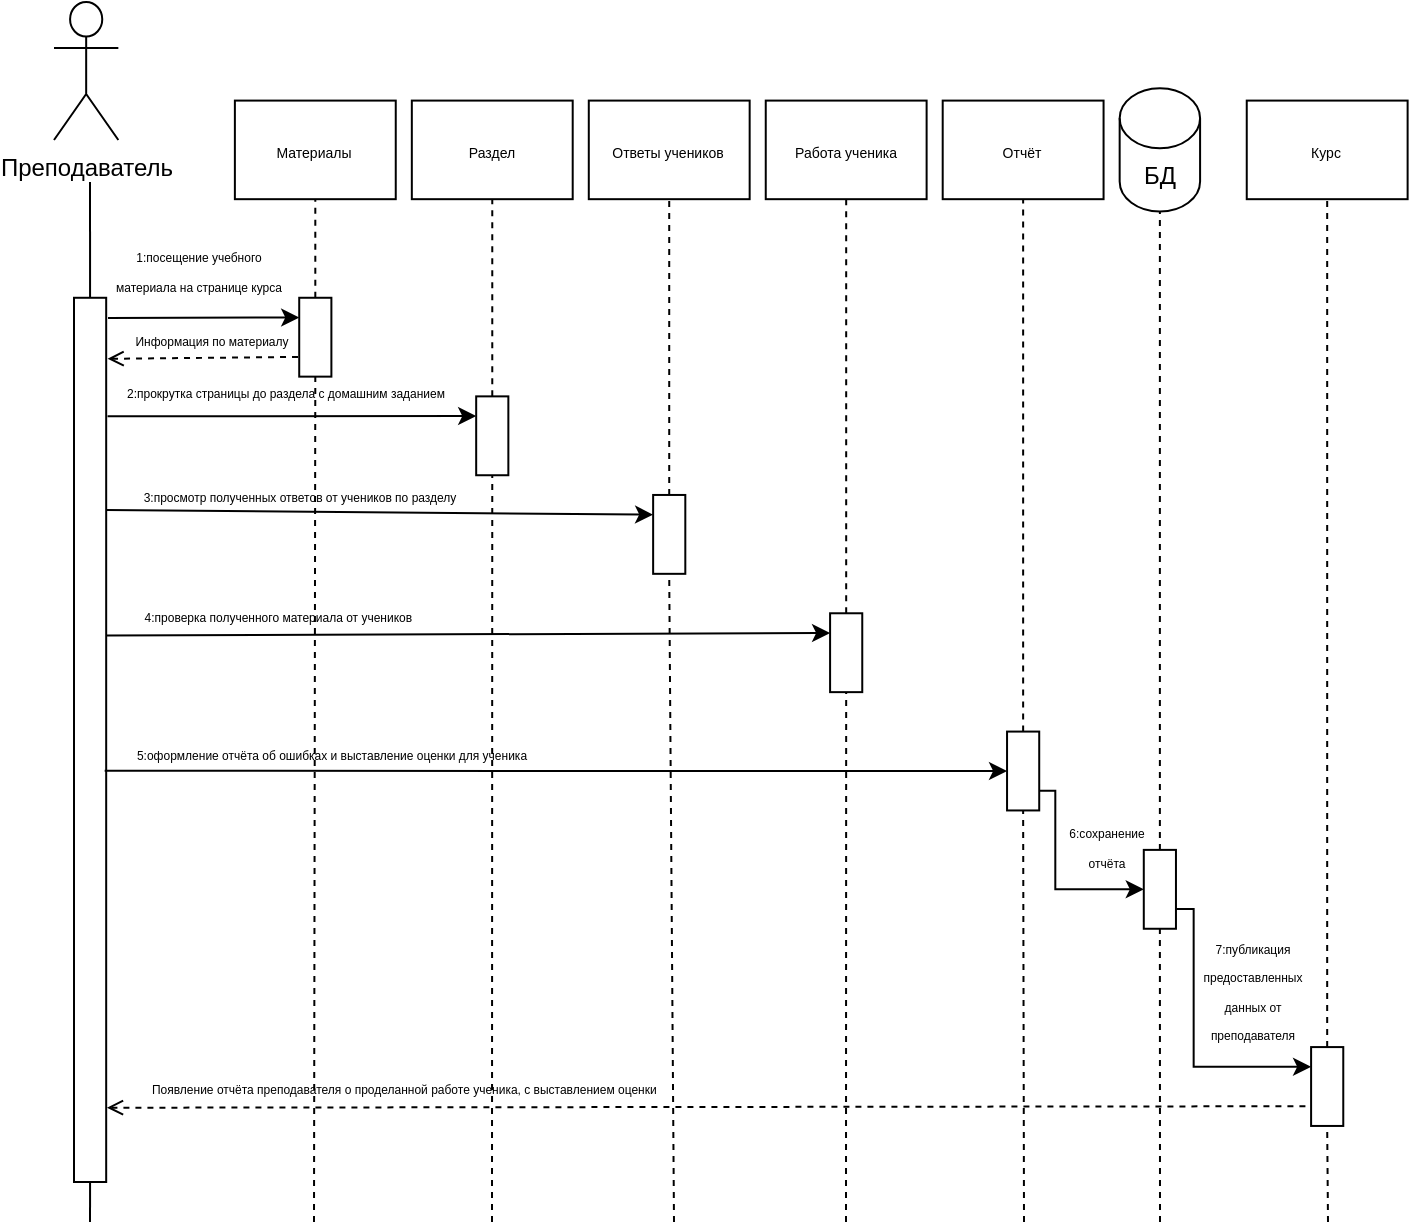 <mxfile version="24.5.3" type="device">
  <diagram id="C5RBs43oDa-KdzZeNtuy" name="Page-1">
    <mxGraphModel dx="1480" dy="877" grid="0" gridSize="10" guides="1" tooltips="1" connect="1" arrows="1" fold="1" page="1" pageScale="1" pageWidth="827" pageHeight="1169" math="0" shadow="0">
      <root>
        <mxCell id="WIyWlLk6GJQsqaUBKTNV-0" />
        <mxCell id="WIyWlLk6GJQsqaUBKTNV-1" parent="WIyWlLk6GJQsqaUBKTNV-0" />
        <mxCell id="eAaCvKDAToZLjLwzJ1Pt-2" value="" style="rounded=0;whiteSpace=wrap;html=1;container=0;" parent="WIyWlLk6GJQsqaUBKTNV-1" vertex="1">
          <mxGeometry x="99" y="249.89" width="16.09" height="442.11" as="geometry" />
        </mxCell>
        <mxCell id="eAaCvKDAToZLjLwzJ1Pt-8" value="" style="endArrow=classic;html=1;rounded=0;entryX=0;entryY=0.25;entryDx=0;entryDy=0;" parent="WIyWlLk6GJQsqaUBKTNV-1" target="eAaCvKDAToZLjLwzJ1Pt-6" edge="1">
          <mxGeometry width="50" height="50" relative="1" as="geometry">
            <mxPoint x="116" y="260" as="sourcePoint" />
            <mxPoint x="249.652" y="230.169" as="targetPoint" />
          </mxGeometry>
        </mxCell>
        <mxCell id="eAaCvKDAToZLjLwzJ1Pt-9" value="" style="endArrow=none;dashed=1;html=1;rounded=0;entryX=0;entryY=0.75;entryDx=0;entryDy=0;endFill=0;startArrow=open;startFill=0;exitX=1.043;exitY=0.069;exitDx=0;exitDy=0;exitPerimeter=0;" parent="WIyWlLk6GJQsqaUBKTNV-1" source="eAaCvKDAToZLjLwzJ1Pt-2" target="eAaCvKDAToZLjLwzJ1Pt-6" edge="1">
          <mxGeometry width="50" height="50" relative="1" as="geometry">
            <mxPoint x="116" y="282" as="sourcePoint" />
            <mxPoint x="249.652" y="230.169" as="targetPoint" />
          </mxGeometry>
        </mxCell>
        <mxCell id="eAaCvKDAToZLjLwzJ1Pt-25" value="" style="endArrow=classic;html=1;rounded=0;exitX=0.994;exitY=0.24;exitDx=0;exitDy=0;exitPerimeter=0;entryX=0;entryY=0.25;entryDx=0;entryDy=0;" parent="WIyWlLk6GJQsqaUBKTNV-1" source="eAaCvKDAToZLjLwzJ1Pt-2" target="eAaCvKDAToZLjLwzJ1Pt-24" edge="1">
          <mxGeometry width="50" height="50" relative="1" as="geometry">
            <mxPoint x="241.609" y="308.549" as="sourcePoint" />
            <mxPoint x="313.196" y="309.535" as="targetPoint" />
          </mxGeometry>
        </mxCell>
        <mxCell id="eAaCvKDAToZLjLwzJ1Pt-31" value="" style="endArrow=classic;html=1;rounded=0;entryX=0;entryY=0.25;entryDx=0;entryDy=0;exitX=1.004;exitY=0.382;exitDx=0;exitDy=0;exitPerimeter=0;" parent="WIyWlLk6GJQsqaUBKTNV-1" source="eAaCvKDAToZLjLwzJ1Pt-2" target="eAaCvKDAToZLjLwzJ1Pt-30" edge="1">
          <mxGeometry width="50" height="50" relative="1" as="geometry">
            <mxPoint x="241.609" y="417.493" as="sourcePoint" />
            <mxPoint x="401.674" y="309.535" as="targetPoint" />
          </mxGeometry>
        </mxCell>
        <mxCell id="eAaCvKDAToZLjLwzJ1Pt-38" value="" style="endArrow=classic;html=1;rounded=0;entryX=0;entryY=0.5;entryDx=0;entryDy=0;exitX=0.953;exitY=0.535;exitDx=0;exitDy=0;exitPerimeter=0;" parent="WIyWlLk6GJQsqaUBKTNV-1" source="eAaCvKDAToZLjLwzJ1Pt-2" target="eAaCvKDAToZLjLwzJ1Pt-39" edge="1">
          <mxGeometry width="50" height="50" relative="1" as="geometry">
            <mxPoint x="241.609" y="417.493" as="sourcePoint" />
            <mxPoint x="579.435" y="417.493" as="targetPoint" />
          </mxGeometry>
        </mxCell>
        <mxCell id="eAaCvKDAToZLjLwzJ1Pt-52" value="" style="endArrow=none;dashed=1;html=1;rounded=0;entryX=0;entryY=0.75;entryDx=0;entryDy=0;endFill=0;startArrow=open;startFill=0;exitX=1.024;exitY=0.916;exitDx=0;exitDy=0;exitPerimeter=0;" parent="WIyWlLk6GJQsqaUBKTNV-1" source="eAaCvKDAToZLjLwzJ1Pt-2" edge="1">
          <mxGeometry width="50" height="50" relative="1" as="geometry">
            <mxPoint x="115" y="585" as="sourcePoint" />
            <mxPoint x="717.547" y="654.113" as="targetPoint" />
          </mxGeometry>
        </mxCell>
        <mxCell id="eAaCvKDAToZLjLwzJ1Pt-1" value="" style="endArrow=none;html=1;rounded=0;entryX=0.5;entryY=0;entryDx=0;entryDy=0;" parent="WIyWlLk6GJQsqaUBKTNV-1" target="eAaCvKDAToZLjLwzJ1Pt-2" edge="1">
          <mxGeometry width="50" height="50" relative="1" as="geometry">
            <mxPoint x="107" y="192" as="sourcePoint" />
            <mxPoint x="79.0" y="441.599" as="targetPoint" />
          </mxGeometry>
        </mxCell>
        <mxCell id="eAaCvKDAToZLjLwzJ1Pt-0" value="&lt;div&gt;Преподаватель&lt;/div&gt;" style="shape=umlActor;verticalLabelPosition=bottom;verticalAlign=top;html=1;outlineConnect=0;container=0;" parent="WIyWlLk6GJQsqaUBKTNV-1" vertex="1">
          <mxGeometry x="89" y="102" width="32.174" height="69.014" as="geometry" />
        </mxCell>
        <mxCell id="eAaCvKDAToZLjLwzJ1Pt-18" value="" style="endArrow=classic;html=1;rounded=0;exitX=1.043;exitY=0.134;exitDx=0;exitDy=0;exitPerimeter=0;entryX=0;entryY=0.25;entryDx=0;entryDy=0;" parent="WIyWlLk6GJQsqaUBKTNV-1" source="eAaCvKDAToZLjLwzJ1Pt-2" target="eAaCvKDAToZLjLwzJ1Pt-15" edge="1">
          <mxGeometry width="50" height="50" relative="1" as="geometry">
            <mxPoint x="139.22" y="308.549" as="sourcePoint" />
            <mxPoint x="210.807" y="309.535" as="targetPoint" />
          </mxGeometry>
        </mxCell>
        <mxCell id="eAaCvKDAToZLjLwzJ1Pt-3" value="" style="endArrow=none;html=1;rounded=0;entryX=0.5;entryY=1;entryDx=0;entryDy=0;" parent="WIyWlLk6GJQsqaUBKTNV-1" target="eAaCvKDAToZLjLwzJ1Pt-2" edge="1">
          <mxGeometry width="50" height="50" relative="1" as="geometry">
            <mxPoint x="107" y="712" as="sourcePoint" />
            <mxPoint x="316.177" y="1127.352" as="targetPoint" />
          </mxGeometry>
        </mxCell>
        <mxCell id="eAaCvKDAToZLjLwzJ1Pt-4" value="&lt;span style=&quot;font-size: 7px;&quot;&gt;Материалы&lt;/span&gt;" style="rounded=0;whiteSpace=wrap;html=1;container=0;" parent="WIyWlLk6GJQsqaUBKTNV-1" vertex="1">
          <mxGeometry x="179.438" y="151.296" width="80.435" height="49.296" as="geometry" />
        </mxCell>
        <mxCell id="eAaCvKDAToZLjLwzJ1Pt-5" value="" style="endArrow=none;dashed=1;html=1;rounded=0;entryX=0.5;entryY=1;entryDx=0;entryDy=0;" parent="WIyWlLk6GJQsqaUBKTNV-1" source="eAaCvKDAToZLjLwzJ1Pt-6" target="eAaCvKDAToZLjLwzJ1Pt-4" edge="1">
          <mxGeometry width="50" height="50" relative="1" as="geometry">
            <mxPoint x="227.699" y="999.709" as="sourcePoint" />
            <mxPoint x="356.394" y="249.887" as="targetPoint" />
          </mxGeometry>
        </mxCell>
        <mxCell id="eAaCvKDAToZLjLwzJ1Pt-6" value="" style="rounded=0;whiteSpace=wrap;html=1;container=0;" parent="WIyWlLk6GJQsqaUBKTNV-1" vertex="1">
          <mxGeometry x="211.612" y="249.887" width="16.087" height="39.437" as="geometry" />
        </mxCell>
        <mxCell id="eAaCvKDAToZLjLwzJ1Pt-10" value="&lt;font style=&quot;font-size: 6px;&quot;&gt;Информация по материалу&lt;/font&gt;" style="text;html=1;align=center;verticalAlign=middle;whiteSpace=wrap;rounded=0;container=0;" parent="WIyWlLk6GJQsqaUBKTNV-1" vertex="1">
          <mxGeometry x="127.59" y="262" width="80" height="15.22" as="geometry" />
        </mxCell>
        <mxCell id="eAaCvKDAToZLjLwzJ1Pt-11" value="&lt;font style=&quot;font-size: 6px;&quot;&gt;1:посещение учебного материала на странице курса&lt;/font&gt;" style="text;html=1;align=center;verticalAlign=middle;whiteSpace=wrap;rounded=0;container=0;" parent="WIyWlLk6GJQsqaUBKTNV-1" vertex="1">
          <mxGeometry x="115.09" y="220.31" width="92.5" height="29.58" as="geometry" />
        </mxCell>
        <mxCell id="eAaCvKDAToZLjLwzJ1Pt-12" value="&lt;font style=&quot;font-size: 7px;&quot;&gt;Раздел&lt;/font&gt;" style="rounded=0;whiteSpace=wrap;html=1;container=0;" parent="WIyWlLk6GJQsqaUBKTNV-1" vertex="1">
          <mxGeometry x="267.916" y="151.296" width="80.435" height="49.296" as="geometry" />
        </mxCell>
        <mxCell id="eAaCvKDAToZLjLwzJ1Pt-13" value="" style="endArrow=none;dashed=1;html=1;rounded=0;entryX=0.5;entryY=1;entryDx=0;entryDy=0;" parent="WIyWlLk6GJQsqaUBKTNV-1" source="eAaCvKDAToZLjLwzJ1Pt-15" target="eAaCvKDAToZLjLwzJ1Pt-12" edge="1">
          <mxGeometry width="50" height="50" relative="1" as="geometry">
            <mxPoint x="340.307" y="999.709" as="sourcePoint" />
            <mxPoint x="469.003" y="249.887" as="targetPoint" />
          </mxGeometry>
        </mxCell>
        <mxCell id="eAaCvKDAToZLjLwzJ1Pt-14" value="" style="endArrow=none;dashed=1;html=1;rounded=0;entryX=0.5;entryY=1;entryDx=0;entryDy=0;" parent="WIyWlLk6GJQsqaUBKTNV-1" target="eAaCvKDAToZLjLwzJ1Pt-15" edge="1">
          <mxGeometry width="50" height="50" relative="1" as="geometry">
            <mxPoint x="308" y="712" as="sourcePoint" />
            <mxPoint x="340.307" y="200.592" as="targetPoint" />
          </mxGeometry>
        </mxCell>
        <mxCell id="eAaCvKDAToZLjLwzJ1Pt-15" value="" style="rounded=0;whiteSpace=wrap;html=1;container=0;" parent="WIyWlLk6GJQsqaUBKTNV-1" vertex="1">
          <mxGeometry x="300.09" y="299.183" width="16.087" height="39.437" as="geometry" />
        </mxCell>
        <mxCell id="eAaCvKDAToZLjLwzJ1Pt-21" value="&lt;span style=&quot;font-size: 7px;&quot;&gt;Ответы учеников&lt;/span&gt;" style="rounded=0;whiteSpace=wrap;html=1;container=0;" parent="WIyWlLk6GJQsqaUBKTNV-1" vertex="1">
          <mxGeometry x="356.394" y="151.296" width="80.435" height="49.296" as="geometry" />
        </mxCell>
        <mxCell id="eAaCvKDAToZLjLwzJ1Pt-22" value="" style="endArrow=none;dashed=1;html=1;rounded=0;entryX=0.5;entryY=1;entryDx=0;entryDy=0;" parent="WIyWlLk6GJQsqaUBKTNV-1" source="eAaCvKDAToZLjLwzJ1Pt-24" target="eAaCvKDAToZLjLwzJ1Pt-21" edge="1">
          <mxGeometry width="50" height="50" relative="1" as="geometry">
            <mxPoint x="428.786" y="999.709" as="sourcePoint" />
            <mxPoint x="557.481" y="249.887" as="targetPoint" />
          </mxGeometry>
        </mxCell>
        <mxCell id="eAaCvKDAToZLjLwzJ1Pt-23" value="" style="endArrow=none;dashed=1;html=1;rounded=0;entryX=0.5;entryY=1;entryDx=0;entryDy=0;" parent="WIyWlLk6GJQsqaUBKTNV-1" target="eAaCvKDAToZLjLwzJ1Pt-24" edge="1">
          <mxGeometry width="50" height="50" relative="1" as="geometry">
            <mxPoint x="399" y="712" as="sourcePoint" />
            <mxPoint x="428.786" y="200.592" as="targetPoint" />
          </mxGeometry>
        </mxCell>
        <mxCell id="eAaCvKDAToZLjLwzJ1Pt-24" value="" style="rounded=0;whiteSpace=wrap;html=1;container=0;" parent="WIyWlLk6GJQsqaUBKTNV-1" vertex="1">
          <mxGeometry x="388.568" y="348.479" width="16.087" height="39.437" as="geometry" />
        </mxCell>
        <mxCell id="eAaCvKDAToZLjLwzJ1Pt-26" value="&lt;font style=&quot;font-size: 6px;&quot;&gt;4:проверка полученного материала от учеников&amp;nbsp;&lt;/font&gt;" style="text;html=1;align=center;verticalAlign=middle;whiteSpace=wrap;rounded=0;container=0;" parent="WIyWlLk6GJQsqaUBKTNV-1" vertex="1">
          <mxGeometry x="127.59" y="397.77" width="147.83" height="19.72" as="geometry" />
        </mxCell>
        <mxCell id="eAaCvKDAToZLjLwzJ1Pt-27" value="&lt;font style=&quot;font-size: 7px;&quot;&gt;Работа ученика&lt;/font&gt;" style="rounded=0;whiteSpace=wrap;html=1;container=0;" parent="WIyWlLk6GJQsqaUBKTNV-1" vertex="1">
          <mxGeometry x="444.873" y="151.296" width="80.435" height="49.296" as="geometry" />
        </mxCell>
        <mxCell id="eAaCvKDAToZLjLwzJ1Pt-28" value="" style="endArrow=none;dashed=1;html=1;rounded=0;entryX=0.5;entryY=1;entryDx=0;entryDy=0;" parent="WIyWlLk6GJQsqaUBKTNV-1" source="eAaCvKDAToZLjLwzJ1Pt-30" target="eAaCvKDAToZLjLwzJ1Pt-27" edge="1">
          <mxGeometry width="50" height="50" relative="1" as="geometry">
            <mxPoint x="517.264" y="999.709" as="sourcePoint" />
            <mxPoint x="645.96" y="249.887" as="targetPoint" />
          </mxGeometry>
        </mxCell>
        <mxCell id="eAaCvKDAToZLjLwzJ1Pt-29" value="" style="endArrow=none;dashed=1;html=1;rounded=0;entryX=0.5;entryY=1;entryDx=0;entryDy=0;" parent="WIyWlLk6GJQsqaUBKTNV-1" target="eAaCvKDAToZLjLwzJ1Pt-30" edge="1">
          <mxGeometry width="50" height="50" relative="1" as="geometry">
            <mxPoint x="485" y="712" as="sourcePoint" />
            <mxPoint x="517.264" y="200.592" as="targetPoint" />
          </mxGeometry>
        </mxCell>
        <mxCell id="eAaCvKDAToZLjLwzJ1Pt-30" value="" style="rounded=0;whiteSpace=wrap;html=1;container=0;" parent="WIyWlLk6GJQsqaUBKTNV-1" vertex="1">
          <mxGeometry x="477.047" y="407.634" width="16.087" height="39.437" as="geometry" />
        </mxCell>
        <mxCell id="eAaCvKDAToZLjLwzJ1Pt-32" value="&lt;font style=&quot;font-size: 6px;&quot;&gt;3:просмотр полученных ответов от учеников по разделу&lt;/font&gt;" style="text;html=1;align=center;verticalAlign=middle;whiteSpace=wrap;rounded=0;container=0;" parent="WIyWlLk6GJQsqaUBKTNV-1" vertex="1">
          <mxGeometry x="127.59" y="338.62" width="167.5" height="19.72" as="geometry" />
        </mxCell>
        <mxCell id="eAaCvKDAToZLjLwzJ1Pt-35" value="&lt;font style=&quot;font-size: 7px;&quot;&gt;Отчёт&lt;/font&gt;" style="rounded=0;whiteSpace=wrap;html=1;container=0;" parent="WIyWlLk6GJQsqaUBKTNV-1" vertex="1">
          <mxGeometry x="533.351" y="151.296" width="80.435" height="49.296" as="geometry" />
        </mxCell>
        <mxCell id="eAaCvKDAToZLjLwzJ1Pt-36" value="" style="endArrow=none;dashed=1;html=1;rounded=0;entryX=0.5;entryY=1;entryDx=0;entryDy=0;exitX=0.5;exitY=0;exitDx=0;exitDy=0;" parent="WIyWlLk6GJQsqaUBKTNV-1" source="eAaCvKDAToZLjLwzJ1Pt-39" target="eAaCvKDAToZLjLwzJ1Pt-35" edge="1">
          <mxGeometry width="50" height="50" relative="1" as="geometry">
            <mxPoint x="573.568" y="407.634" as="sourcePoint" />
            <mxPoint x="734.438" y="249.887" as="targetPoint" />
          </mxGeometry>
        </mxCell>
        <mxCell id="eAaCvKDAToZLjLwzJ1Pt-37" value="" style="endArrow=none;dashed=1;html=1;rounded=0;entryX=0.5;entryY=1;entryDx=0;entryDy=0;" parent="WIyWlLk6GJQsqaUBKTNV-1" target="eAaCvKDAToZLjLwzJ1Pt-39" edge="1">
          <mxGeometry width="50" height="50" relative="1" as="geometry">
            <mxPoint x="574" y="712" as="sourcePoint" />
            <mxPoint x="573.568" y="447.07" as="targetPoint" />
          </mxGeometry>
        </mxCell>
        <mxCell id="eAaCvKDAToZLjLwzJ1Pt-39" value="" style="rounded=0;whiteSpace=wrap;html=1;container=0;" parent="WIyWlLk6GJQsqaUBKTNV-1" vertex="1">
          <mxGeometry x="565.525" y="466.789" width="16.087" height="39.437" as="geometry" />
        </mxCell>
        <mxCell id="eAaCvKDAToZLjLwzJ1Pt-41" value="&lt;font style=&quot;font-size: 6px;&quot;&gt;5:оформление отчёта об ошибках и выставление оценки для ученика&lt;/font&gt;" style="text;html=1;align=center;verticalAlign=middle;whiteSpace=wrap;rounded=0;container=0;" parent="WIyWlLk6GJQsqaUBKTNV-1" vertex="1">
          <mxGeometry x="127.59" y="466.79" width="200" height="19.72" as="geometry" />
        </mxCell>
        <mxCell id="eAaCvKDAToZLjLwzJ1Pt-49" value="" style="endArrow=classic;html=1;rounded=0;exitX=1;exitY=0.75;exitDx=0;exitDy=0;entryX=0;entryY=0.5;entryDx=0;entryDy=0;" parent="WIyWlLk6GJQsqaUBKTNV-1" source="eAaCvKDAToZLjLwzJ1Pt-39" target="eAaCvKDAToZLjLwzJ1Pt-57" edge="1">
          <mxGeometry width="50" height="50" relative="1" as="geometry">
            <mxPoint x="227.699" y="485.521" as="sourcePoint" />
            <mxPoint x="645.96" y="555.521" as="targetPoint" />
            <Array as="points">
              <mxPoint x="589.655" y="496.366" />
              <mxPoint x="589.655" y="545.662" />
            </Array>
          </mxGeometry>
        </mxCell>
        <mxCell id="eAaCvKDAToZLjLwzJ1Pt-51" value="&lt;font style=&quot;font-size: 6px;&quot;&gt;7:публикация предоставленных данных от преподавателя&lt;/font&gt;" style="text;html=1;align=center;verticalAlign=middle;whiteSpace=wrap;rounded=0;container=0;" parent="WIyWlLk6GJQsqaUBKTNV-1" vertex="1">
          <mxGeometry x="660.438" y="565.38" width="57.109" height="59.155" as="geometry" />
        </mxCell>
        <mxCell id="eAaCvKDAToZLjLwzJ1Pt-53" value="&lt;span style=&quot;font-size: 6px;&quot;&gt;Появление отчёта преподавателя о проделанной работе ученика, с выставлением оценки&amp;nbsp;&lt;/span&gt;" style="text;html=1;align=center;verticalAlign=middle;whiteSpace=wrap;rounded=0;container=0;" parent="WIyWlLk6GJQsqaUBKTNV-1" vertex="1">
          <mxGeometry x="135.09" y="634.39" width="260" height="19.72" as="geometry" />
        </mxCell>
        <mxCell id="eAaCvKDAToZLjLwzJ1Pt-54" value="БД" style="shape=cylinder3;whiteSpace=wrap;html=1;boundedLbl=1;backgroundOutline=1;size=15;container=0;" parent="WIyWlLk6GJQsqaUBKTNV-1" vertex="1">
          <mxGeometry x="621.829" y="145.134" width="40.217" height="61.62" as="geometry" />
        </mxCell>
        <mxCell id="eAaCvKDAToZLjLwzJ1Pt-55" value="" style="endArrow=none;dashed=1;html=1;rounded=0;entryX=0.5;entryY=1;entryDx=0;entryDy=0;exitX=0.5;exitY=0;exitDx=0;exitDy=0;entryPerimeter=0;" parent="WIyWlLk6GJQsqaUBKTNV-1" source="eAaCvKDAToZLjLwzJ1Pt-57" target="eAaCvKDAToZLjLwzJ1Pt-54" edge="1">
          <mxGeometry width="50" height="50" relative="1" as="geometry">
            <mxPoint x="740.068" y="427.352" as="sourcePoint" />
            <mxPoint x="740.068" y="220.31" as="targetPoint" />
          </mxGeometry>
        </mxCell>
        <mxCell id="eAaCvKDAToZLjLwzJ1Pt-56" value="" style="endArrow=none;dashed=1;html=1;rounded=0;entryX=0.5;entryY=1;entryDx=0;entryDy=0;" parent="WIyWlLk6GJQsqaUBKTNV-1" target="eAaCvKDAToZLjLwzJ1Pt-57" edge="1">
          <mxGeometry width="50" height="50" relative="1" as="geometry">
            <mxPoint x="642" y="712" as="sourcePoint" />
            <mxPoint x="740.068" y="466.789" as="targetPoint" />
          </mxGeometry>
        </mxCell>
        <mxCell id="eAaCvKDAToZLjLwzJ1Pt-57" value="" style="rounded=0;whiteSpace=wrap;html=1;container=0;" parent="WIyWlLk6GJQsqaUBKTNV-1" vertex="1">
          <mxGeometry x="633.894" y="525.944" width="16.087" height="39.437" as="geometry" />
        </mxCell>
        <mxCell id="eAaCvKDAToZLjLwzJ1Pt-58" value="" style="endArrow=classic;html=1;rounded=0;entryX=0;entryY=0.25;entryDx=0;entryDy=0;exitX=1;exitY=0.5;exitDx=0;exitDy=0;" parent="WIyWlLk6GJQsqaUBKTNV-1" edge="1">
          <mxGeometry width="50" height="50" relative="1" as="geometry">
            <mxPoint x="649.981" y="555.521" as="sourcePoint" />
            <mxPoint x="717.547" y="634.394" as="targetPoint" />
            <Array as="points">
              <mxPoint x="658.829" y="555.521" />
              <mxPoint x="658.829" y="604.817" />
              <mxPoint x="658.829" y="634.394" />
            </Array>
          </mxGeometry>
        </mxCell>
        <mxCell id="eAaCvKDAToZLjLwzJ1Pt-59" value="&lt;font style=&quot;font-size: 6px;&quot;&gt;6:сохранение отчёта&lt;/font&gt;" style="text;html=1;align=center;verticalAlign=middle;whiteSpace=wrap;rounded=0;container=0;" parent="WIyWlLk6GJQsqaUBKTNV-1" vertex="1">
          <mxGeometry x="597.699" y="506.225" width="34.587" height="34.507" as="geometry" />
        </mxCell>
        <mxCell id="eAaCvKDAToZLjLwzJ1Pt-60" value="&lt;span style=&quot;font-size: 7px;&quot;&gt;Курс&lt;/span&gt;" style="rounded=0;whiteSpace=wrap;html=1;container=0;" parent="WIyWlLk6GJQsqaUBKTNV-1" vertex="1">
          <mxGeometry x="685.375" y="151.296" width="80.435" height="49.296" as="geometry" />
        </mxCell>
        <mxCell id="eAaCvKDAToZLjLwzJ1Pt-61" value="" style="endArrow=none;dashed=1;html=1;rounded=0;entryX=0.5;entryY=1;entryDx=0;entryDy=0;exitX=0.5;exitY=0;exitDx=0;exitDy=0;" parent="WIyWlLk6GJQsqaUBKTNV-1" source="eAaCvKDAToZLjLwzJ1Pt-63" target="eAaCvKDAToZLjLwzJ1Pt-60" edge="1">
          <mxGeometry width="50" height="50" relative="1" as="geometry">
            <mxPoint x="806.829" y="407.634" as="sourcePoint" />
            <mxPoint x="967.699" y="249.887" as="targetPoint" />
          </mxGeometry>
        </mxCell>
        <mxCell id="eAaCvKDAToZLjLwzJ1Pt-62" value="" style="endArrow=none;dashed=1;html=1;rounded=0;entryX=0.5;entryY=1;entryDx=0;entryDy=0;" parent="WIyWlLk6GJQsqaUBKTNV-1" target="eAaCvKDAToZLjLwzJ1Pt-63" edge="1">
          <mxGeometry width="50" height="50" relative="1" as="geometry">
            <mxPoint x="726" y="712" as="sourcePoint" />
            <mxPoint x="806.829" y="447.07" as="targetPoint" />
          </mxGeometry>
        </mxCell>
        <mxCell id="eAaCvKDAToZLjLwzJ1Pt-63" value="" style="rounded=0;whiteSpace=wrap;html=1;container=0;" parent="WIyWlLk6GJQsqaUBKTNV-1" vertex="1">
          <mxGeometry x="717.549" y="624.538" width="16.087" height="39.437" as="geometry" />
        </mxCell>
        <mxCell id="bPAhmwafduglTdASfxpP-0" value="" style="endArrow=none;dashed=1;html=1;rounded=0;entryX=0.5;entryY=1;entryDx=0;entryDy=0;" parent="WIyWlLk6GJQsqaUBKTNV-1" target="eAaCvKDAToZLjLwzJ1Pt-6" edge="1">
          <mxGeometry width="50" height="50" relative="1" as="geometry">
            <mxPoint x="219" y="712" as="sourcePoint" />
            <mxPoint x="266.18" y="399" as="targetPoint" />
          </mxGeometry>
        </mxCell>
        <mxCell id="eAaCvKDAToZLjLwzJ1Pt-20" value="&lt;font style=&quot;font-size: 6px;&quot;&gt;2:прокрутка страницы до раздела с домашним заданием&lt;/font&gt;" style="text;html=1;align=center;verticalAlign=middle;whiteSpace=wrap;rounded=0;container=0;" parent="WIyWlLk6GJQsqaUBKTNV-1" vertex="1">
          <mxGeometry x="115.09" y="292.14" width="180" height="7.04" as="geometry" />
        </mxCell>
      </root>
    </mxGraphModel>
  </diagram>
</mxfile>
